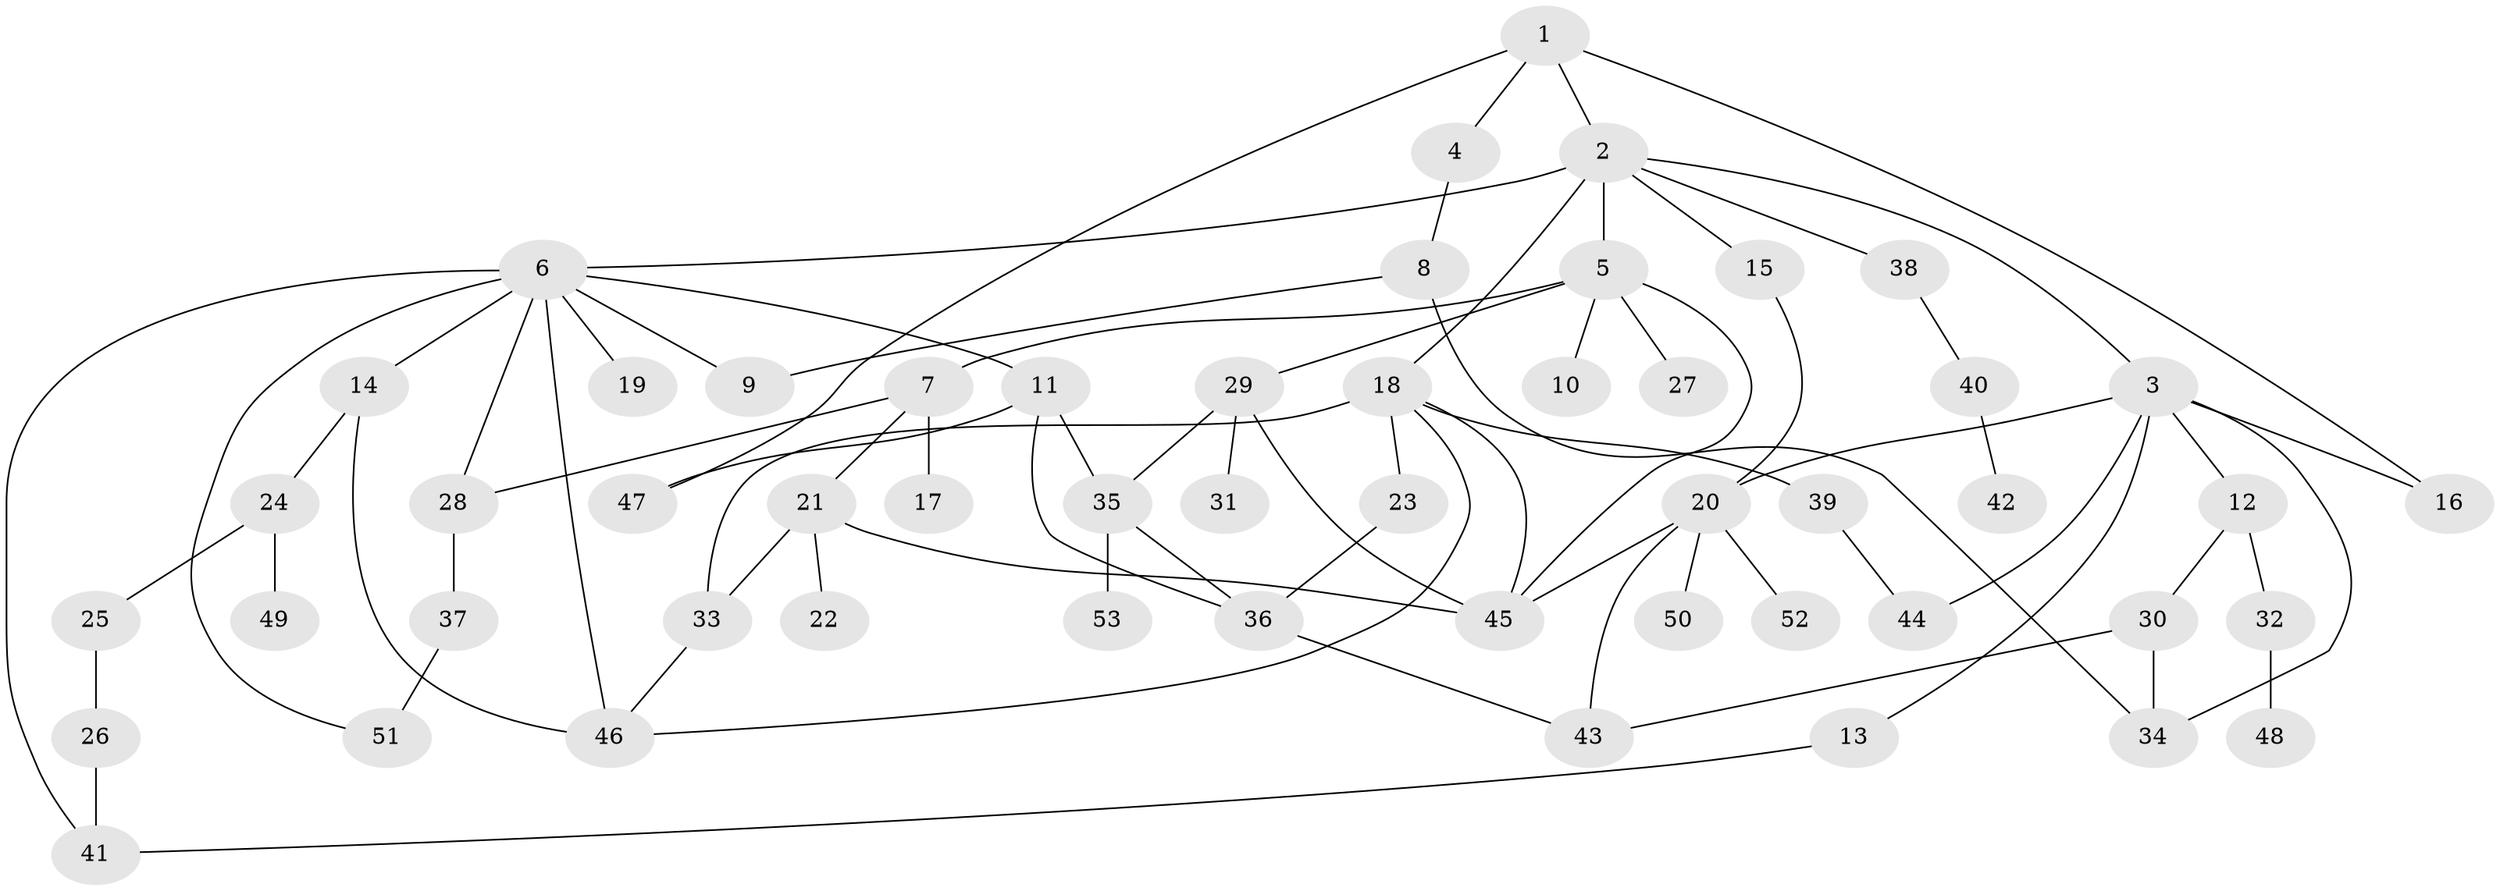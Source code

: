 // Generated by graph-tools (version 1.1) at 2025/34/03/09/25 02:34:20]
// undirected, 53 vertices, 76 edges
graph export_dot {
graph [start="1"]
  node [color=gray90,style=filled];
  1;
  2;
  3;
  4;
  5;
  6;
  7;
  8;
  9;
  10;
  11;
  12;
  13;
  14;
  15;
  16;
  17;
  18;
  19;
  20;
  21;
  22;
  23;
  24;
  25;
  26;
  27;
  28;
  29;
  30;
  31;
  32;
  33;
  34;
  35;
  36;
  37;
  38;
  39;
  40;
  41;
  42;
  43;
  44;
  45;
  46;
  47;
  48;
  49;
  50;
  51;
  52;
  53;
  1 -- 2;
  1 -- 4;
  1 -- 16;
  1 -- 47;
  2 -- 3;
  2 -- 5;
  2 -- 6;
  2 -- 15;
  2 -- 18;
  2 -- 38;
  3 -- 12;
  3 -- 13;
  3 -- 34;
  3 -- 44;
  3 -- 16;
  3 -- 20;
  4 -- 8;
  5 -- 7;
  5 -- 10;
  5 -- 27;
  5 -- 29;
  5 -- 45;
  6 -- 11;
  6 -- 14;
  6 -- 19;
  6 -- 28;
  6 -- 51;
  6 -- 46;
  6 -- 41;
  6 -- 9;
  7 -- 17;
  7 -- 21;
  7 -- 28;
  8 -- 9;
  8 -- 34;
  11 -- 35;
  11 -- 36;
  11 -- 47;
  12 -- 30;
  12 -- 32;
  13 -- 41;
  14 -- 24;
  14 -- 46;
  15 -- 20;
  18 -- 23;
  18 -- 33;
  18 -- 39;
  18 -- 46;
  18 -- 45;
  20 -- 50;
  20 -- 52;
  20 -- 43;
  20 -- 45;
  21 -- 22;
  21 -- 33;
  21 -- 45;
  23 -- 36;
  24 -- 25;
  24 -- 49;
  25 -- 26;
  26 -- 41;
  28 -- 37;
  29 -- 31;
  29 -- 45;
  29 -- 35;
  30 -- 43;
  30 -- 34;
  32 -- 48;
  33 -- 46;
  35 -- 53;
  35 -- 36;
  36 -- 43;
  37 -- 51;
  38 -- 40;
  39 -- 44;
  40 -- 42;
}
